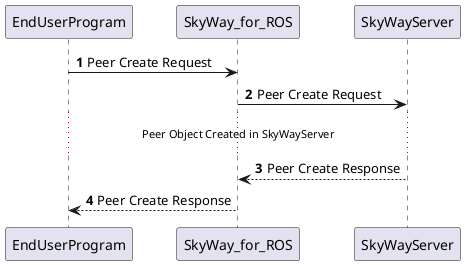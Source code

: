 @startuml
'https://plantuml.com/sequence-diagram

autonumber

EndUserProgram -> SkyWay_for_ROS: Peer Create Request
SkyWay_for_ROS -> SkyWayServer: Peer Create Request
...Peer Object Created in SkyWayServer...
SkyWayServer --> SkyWay_for_ROS: Peer Create Response
EndUserProgram <-- SkyWay_for_ROS: Peer Create Response
@enduml